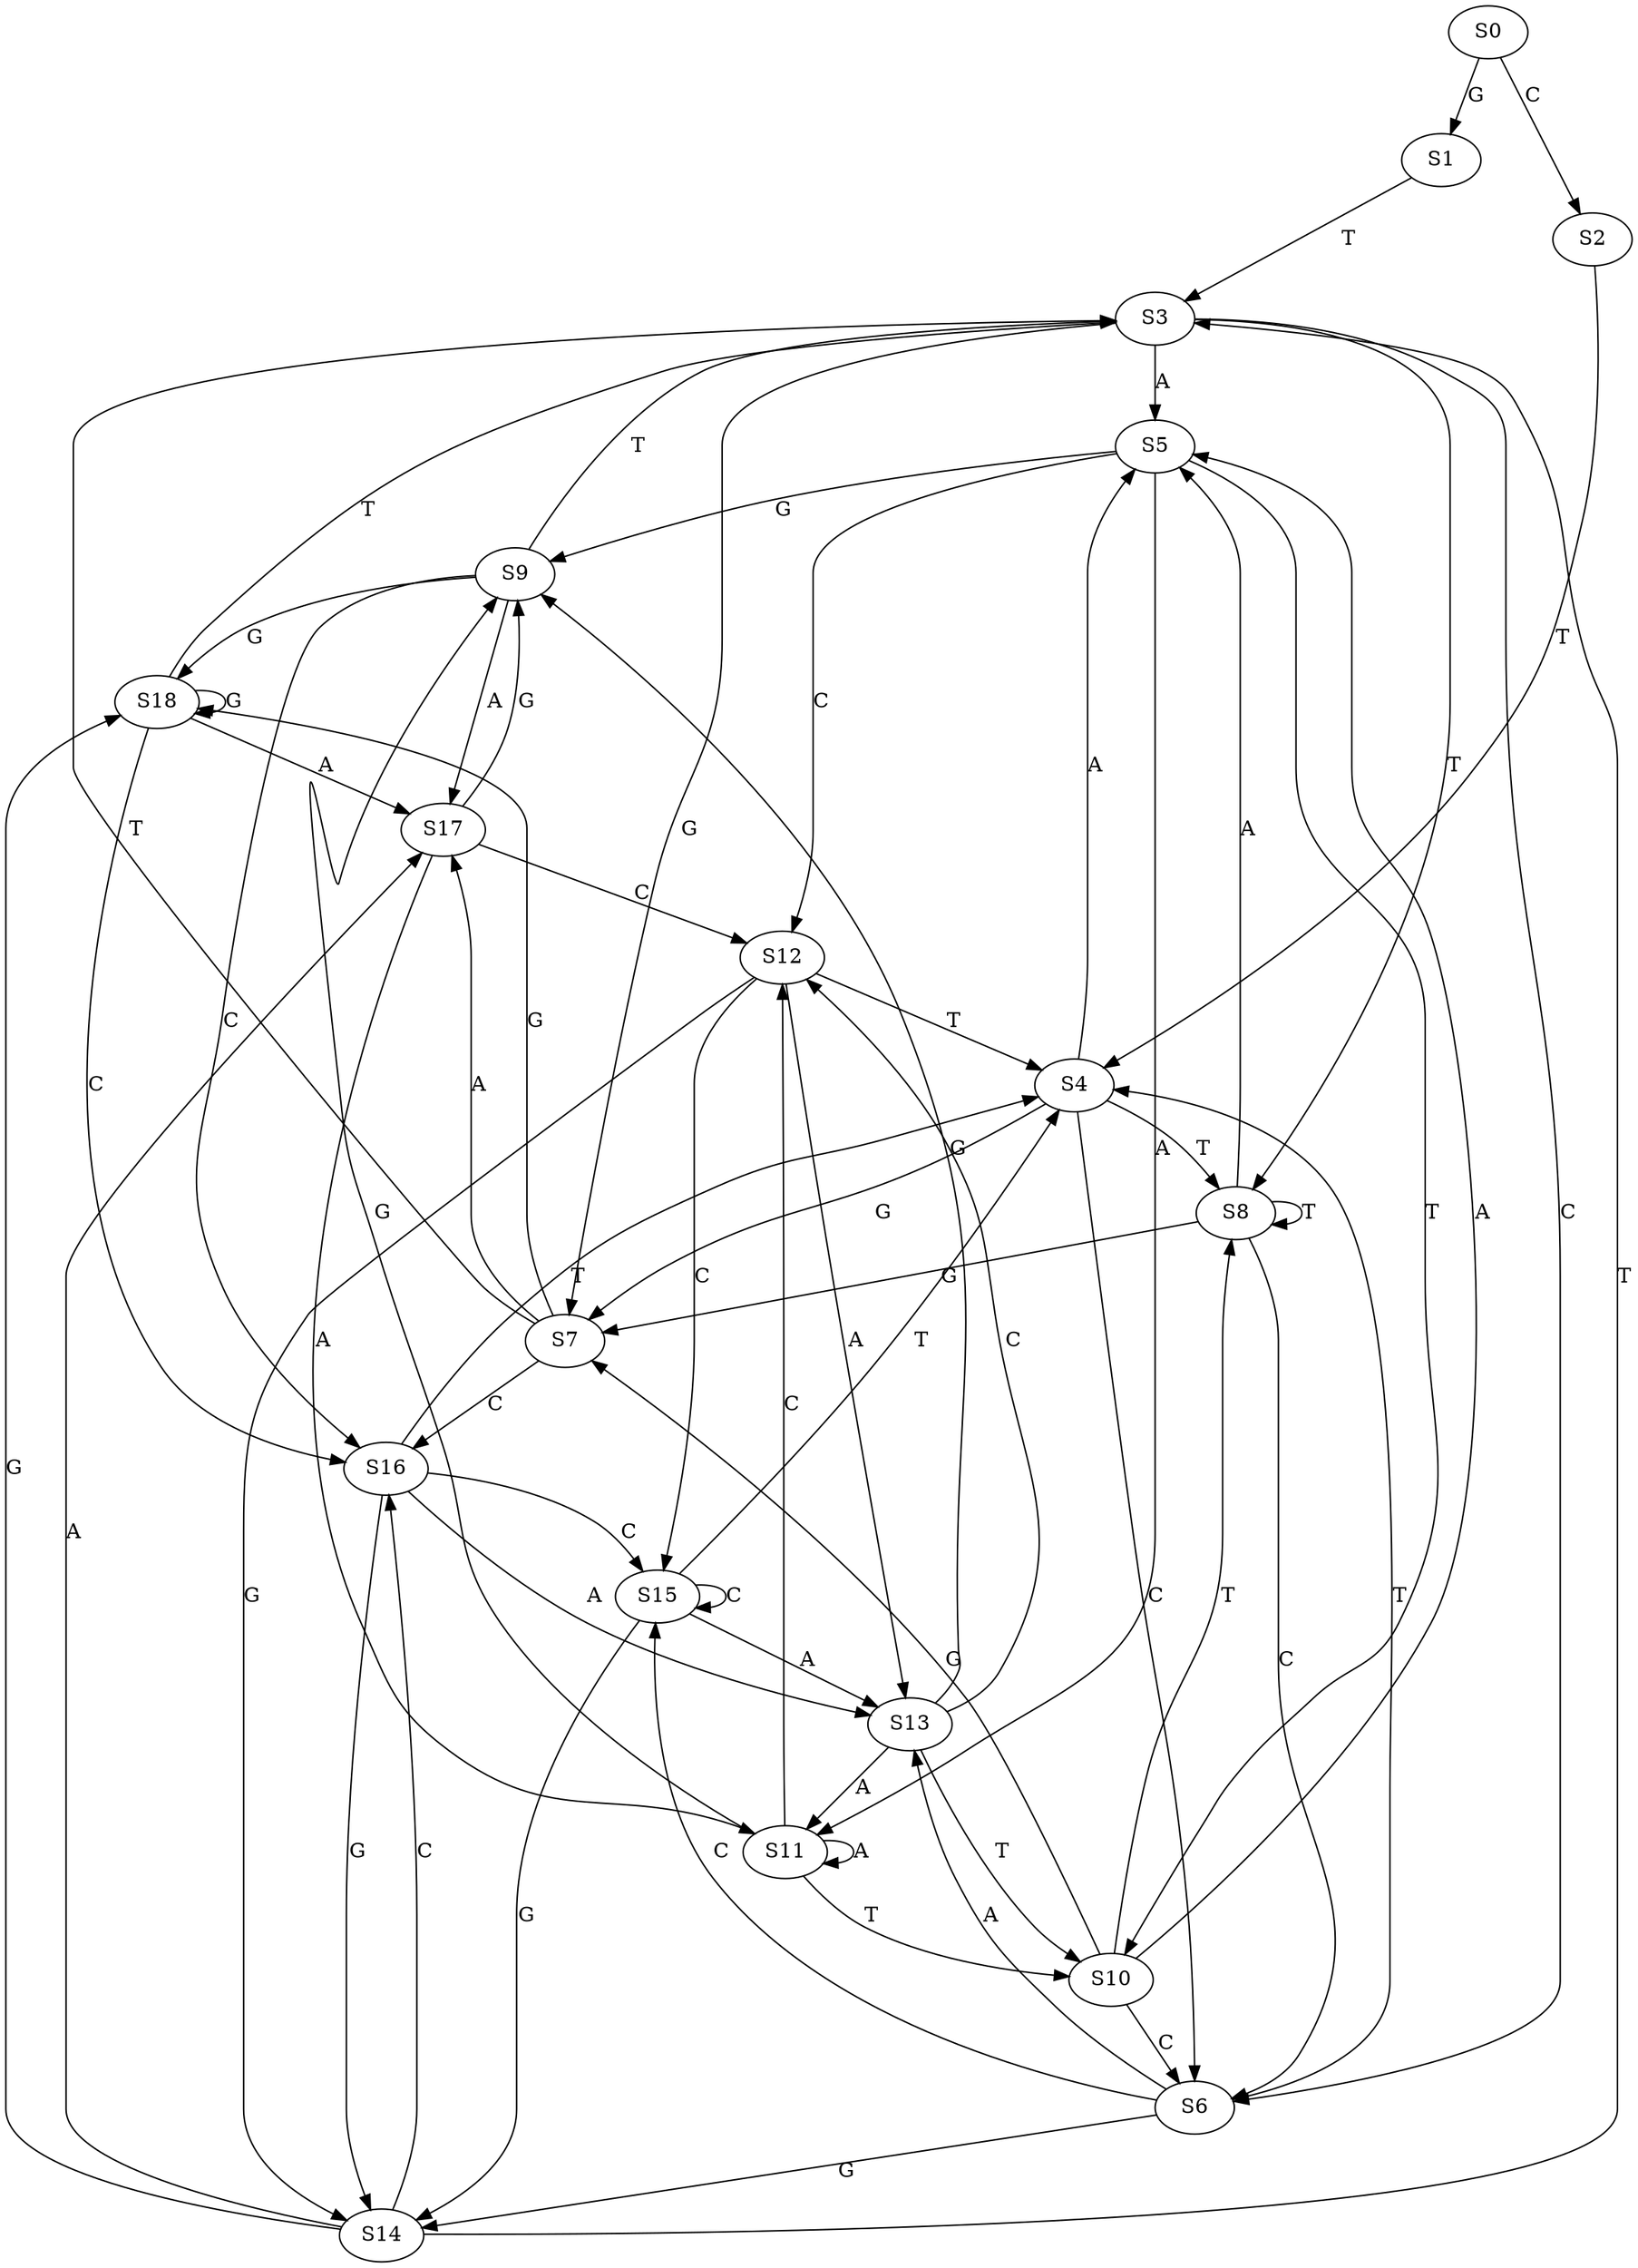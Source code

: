 strict digraph  {
	S0 -> S1 [ label = G ];
	S0 -> S2 [ label = C ];
	S1 -> S3 [ label = T ];
	S2 -> S4 [ label = T ];
	S3 -> S5 [ label = A ];
	S3 -> S6 [ label = C ];
	S3 -> S7 [ label = G ];
	S3 -> S8 [ label = T ];
	S4 -> S6 [ label = C ];
	S4 -> S7 [ label = G ];
	S4 -> S8 [ label = T ];
	S4 -> S5 [ label = A ];
	S5 -> S9 [ label = G ];
	S5 -> S10 [ label = T ];
	S5 -> S11 [ label = A ];
	S5 -> S12 [ label = C ];
	S6 -> S13 [ label = A ];
	S6 -> S14 [ label = G ];
	S6 -> S15 [ label = C ];
	S6 -> S4 [ label = T ];
	S7 -> S16 [ label = C ];
	S7 -> S3 [ label = T ];
	S7 -> S17 [ label = A ];
	S7 -> S18 [ label = G ];
	S8 -> S6 [ label = C ];
	S8 -> S7 [ label = G ];
	S8 -> S8 [ label = T ];
	S8 -> S5 [ label = A ];
	S9 -> S18 [ label = G ];
	S9 -> S17 [ label = A ];
	S9 -> S3 [ label = T ];
	S9 -> S16 [ label = C ];
	S10 -> S7 [ label = G ];
	S10 -> S8 [ label = T ];
	S10 -> S6 [ label = C ];
	S10 -> S5 [ label = A ];
	S11 -> S9 [ label = G ];
	S11 -> S12 [ label = C ];
	S11 -> S11 [ label = A ];
	S11 -> S10 [ label = T ];
	S12 -> S14 [ label = G ];
	S12 -> S4 [ label = T ];
	S12 -> S15 [ label = C ];
	S12 -> S13 [ label = A ];
	S13 -> S11 [ label = A ];
	S13 -> S9 [ label = G ];
	S13 -> S12 [ label = C ];
	S13 -> S10 [ label = T ];
	S14 -> S18 [ label = G ];
	S14 -> S17 [ label = A ];
	S14 -> S3 [ label = T ];
	S14 -> S16 [ label = C ];
	S15 -> S14 [ label = G ];
	S15 -> S4 [ label = T ];
	S15 -> S15 [ label = C ];
	S15 -> S13 [ label = A ];
	S16 -> S15 [ label = C ];
	S16 -> S4 [ label = T ];
	S16 -> S13 [ label = A ];
	S16 -> S14 [ label = G ];
	S17 -> S9 [ label = G ];
	S17 -> S12 [ label = C ];
	S17 -> S11 [ label = A ];
	S18 -> S3 [ label = T ];
	S18 -> S17 [ label = A ];
	S18 -> S16 [ label = C ];
	S18 -> S18 [ label = G ];
}
